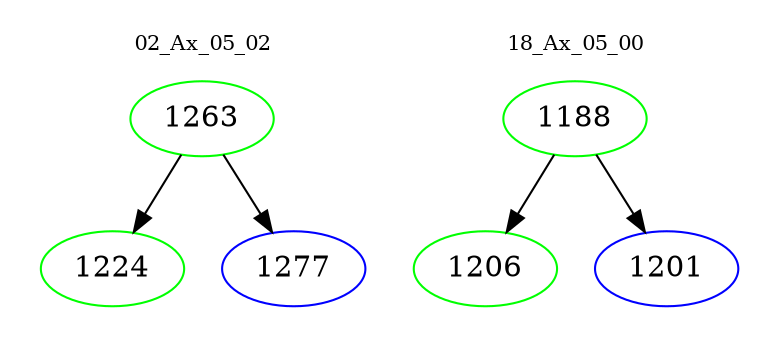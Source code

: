 digraph{
subgraph cluster_0 {
color = white
label = "02_Ax_05_02";
fontsize=10;
T0_1263 [label="1263", color="green"]
T0_1263 -> T0_1224 [color="black"]
T0_1224 [label="1224", color="green"]
T0_1263 -> T0_1277 [color="black"]
T0_1277 [label="1277", color="blue"]
}
subgraph cluster_1 {
color = white
label = "18_Ax_05_00";
fontsize=10;
T1_1188 [label="1188", color="green"]
T1_1188 -> T1_1206 [color="black"]
T1_1206 [label="1206", color="green"]
T1_1188 -> T1_1201 [color="black"]
T1_1201 [label="1201", color="blue"]
}
}
